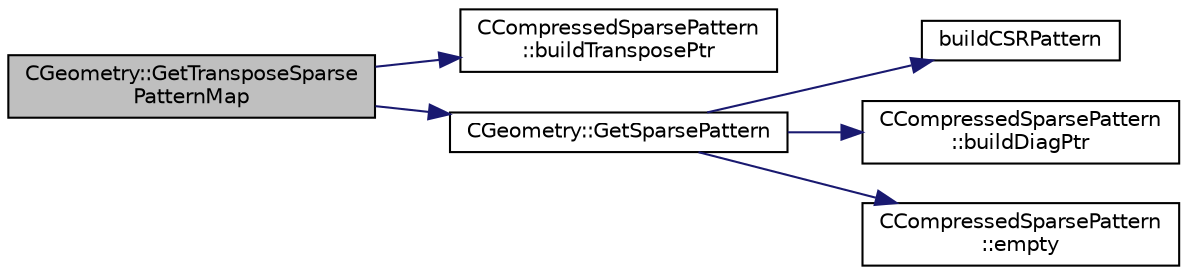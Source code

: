 digraph "CGeometry::GetTransposeSparsePatternMap"
{
 // LATEX_PDF_SIZE
  edge [fontname="Helvetica",fontsize="10",labelfontname="Helvetica",labelfontsize="10"];
  node [fontname="Helvetica",fontsize="10",shape=record];
  rankdir="LR";
  Node1 [label="CGeometry::GetTransposeSparse\lPatternMap",height=0.2,width=0.4,color="black", fillcolor="grey75", style="filled", fontcolor="black",tooltip="Get the transpose of the (main, i.e 0 fill) sparse pattern (e.g. CSR becomes CSC)."];
  Node1 -> Node2 [color="midnightblue",fontsize="10",style="solid",fontname="Helvetica"];
  Node2 [label="CCompressedSparsePattern\l::buildTransposePtr",height=0.2,width=0.4,color="black", fillcolor="white", style="filled",URL="$classCCompressedSparsePattern.html#aeda12f12ffb4d5161ec075c63c0f9042",tooltip="Build a list of pointers to the transpose entries of the pattern, requires symmetry."];
  Node1 -> Node3 [color="midnightblue",fontsize="10",style="solid",fontname="Helvetica"];
  Node3 [label="CGeometry::GetSparsePattern",height=0.2,width=0.4,color="black", fillcolor="white", style="filled",URL="$classCGeometry.html#ae9384368c5032d69b68a389fef8ded4b",tooltip="Get the sparse pattern of \"type\" with given level of fill."];
  Node3 -> Node4 [color="midnightblue",fontsize="10",style="solid",fontname="Helvetica"];
  Node4 [label="buildCSRPattern",height=0.2,width=0.4,color="black", fillcolor="white", style="filled",URL="$group__Graph.html#ga492f98edc007ad86c21048625b2e4d43",tooltip="Build a sparse pattern from geometry information, of type FVM or FEM, for a given fill-level...."];
  Node3 -> Node5 [color="midnightblue",fontsize="10",style="solid",fontname="Helvetica"];
  Node5 [label="CCompressedSparsePattern\l::buildDiagPtr",height=0.2,width=0.4,color="black", fillcolor="white", style="filled",URL="$classCCompressedSparsePattern.html#ae5cfc35029134b4312a9c50380e41b75",tooltip="Build a list of pointers to the diagonal entries of the pattern."];
  Node3 -> Node6 [color="midnightblue",fontsize="10",style="solid",fontname="Helvetica"];
  Node6 [label="CCompressedSparsePattern\l::empty",height=0.2,width=0.4,color="black", fillcolor="white", style="filled",URL="$classCCompressedSparsePattern.html#a1e38e3a6aba12be3be4804b1c132721d",tooltip=" "];
}
